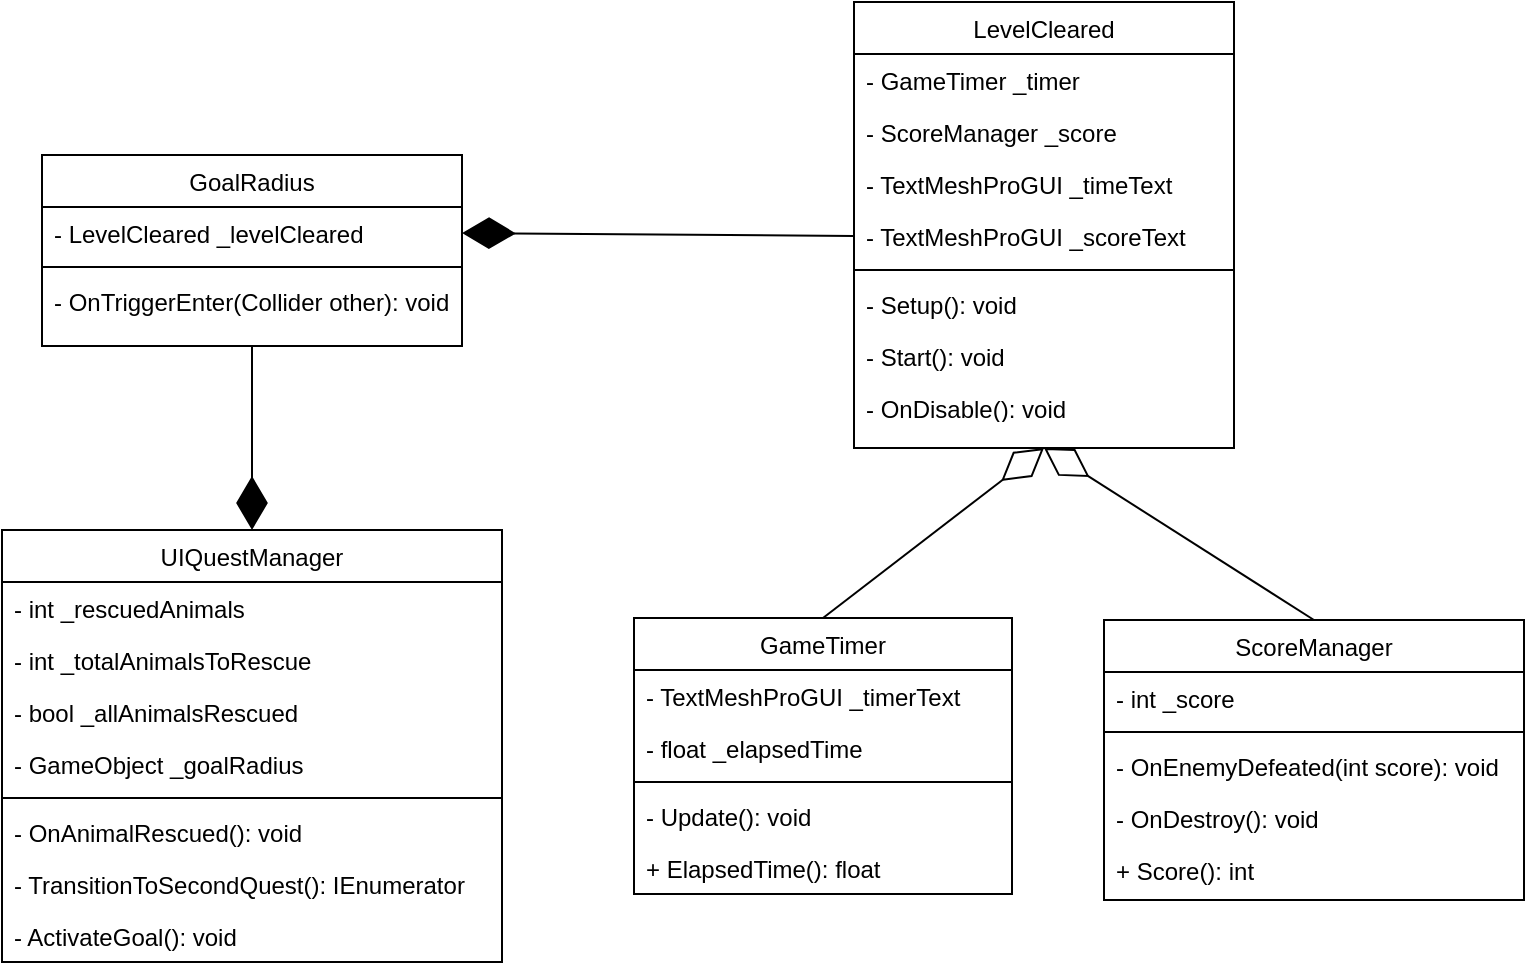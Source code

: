 <mxfile version="26.1.3">
  <diagram id="C5RBs43oDa-KdzZeNtuy" name="Page-1">
    <mxGraphModel dx="2077" dy="751" grid="1" gridSize="10" guides="1" tooltips="1" connect="1" arrows="1" fold="1" page="1" pageScale="1" pageWidth="827" pageHeight="1169" math="0" shadow="0">
      <root>
        <mxCell id="WIyWlLk6GJQsqaUBKTNV-0" />
        <mxCell id="WIyWlLk6GJQsqaUBKTNV-1" parent="WIyWlLk6GJQsqaUBKTNV-0" />
        <mxCell id="Kd66DiWtisN-GpSwpELU-14" value="UIQuestManager" style="swimlane;fontStyle=0;align=center;verticalAlign=top;childLayout=stackLayout;horizontal=1;startSize=26;horizontalStack=0;resizeParent=1;resizeLast=0;collapsible=1;marginBottom=0;rounded=0;shadow=0;strokeWidth=1;" parent="WIyWlLk6GJQsqaUBKTNV-1" vertex="1">
          <mxGeometry x="-146" y="340" width="250" height="216" as="geometry">
            <mxRectangle x="550" y="140" width="160" height="26" as="alternateBounds" />
          </mxGeometry>
        </mxCell>
        <mxCell id="Kd66DiWtisN-GpSwpELU-15" value="- int _rescuedAnimals" style="text;align=left;verticalAlign=top;spacingLeft=4;spacingRight=4;overflow=hidden;rotatable=0;points=[[0,0.5],[1,0.5]];portConstraint=eastwest;" parent="Kd66DiWtisN-GpSwpELU-14" vertex="1">
          <mxGeometry y="26" width="250" height="26" as="geometry" />
        </mxCell>
        <mxCell id="Kd66DiWtisN-GpSwpELU-16" value="- int _totalAnimalsToRescue" style="text;align=left;verticalAlign=top;spacingLeft=4;spacingRight=4;overflow=hidden;rotatable=0;points=[[0,0.5],[1,0.5]];portConstraint=eastwest;rounded=0;shadow=0;html=0;" parent="Kd66DiWtisN-GpSwpELU-14" vertex="1">
          <mxGeometry y="52" width="250" height="26" as="geometry" />
        </mxCell>
        <mxCell id="Kd66DiWtisN-GpSwpELU-72" value="- bool _allAnimalsRescued" style="text;align=left;verticalAlign=top;spacingLeft=4;spacingRight=4;overflow=hidden;rotatable=0;points=[[0,0.5],[1,0.5]];portConstraint=eastwest;rounded=0;shadow=0;html=0;" parent="Kd66DiWtisN-GpSwpELU-14" vertex="1">
          <mxGeometry y="78" width="250" height="26" as="geometry" />
        </mxCell>
        <mxCell id="Kd66DiWtisN-GpSwpELU-84" value="- GameObject _goalRadius" style="text;align=left;verticalAlign=top;spacingLeft=4;spacingRight=4;overflow=hidden;rotatable=0;points=[[0,0.5],[1,0.5]];portConstraint=eastwest;rounded=0;shadow=0;html=0;" parent="Kd66DiWtisN-GpSwpELU-14" vertex="1">
          <mxGeometry y="104" width="250" height="26" as="geometry" />
        </mxCell>
        <mxCell id="Kd66DiWtisN-GpSwpELU-20" value="" style="line;html=1;strokeWidth=1;align=left;verticalAlign=middle;spacingTop=-1;spacingLeft=3;spacingRight=3;rotatable=0;labelPosition=right;points=[];portConstraint=eastwest;" parent="Kd66DiWtisN-GpSwpELU-14" vertex="1">
          <mxGeometry y="130" width="250" height="8" as="geometry" />
        </mxCell>
        <mxCell id="Kd66DiWtisN-GpSwpELU-21" value="- OnAnimalRescued(): void" style="text;align=left;verticalAlign=top;spacingLeft=4;spacingRight=4;overflow=hidden;rotatable=0;points=[[0,0.5],[1,0.5]];portConstraint=eastwest;" parent="Kd66DiWtisN-GpSwpELU-14" vertex="1">
          <mxGeometry y="138" width="250" height="26" as="geometry" />
        </mxCell>
        <mxCell id="Kd66DiWtisN-GpSwpELU-22" value="- TransitionToSecondQuest(): IEnumerator" style="text;align=left;verticalAlign=top;spacingLeft=4;spacingRight=4;overflow=hidden;rotatable=0;points=[[0,0.5],[1,0.5]];portConstraint=eastwest;" parent="Kd66DiWtisN-GpSwpELU-14" vertex="1">
          <mxGeometry y="164" width="250" height="26" as="geometry" />
        </mxCell>
        <mxCell id="Kd66DiWtisN-GpSwpELU-40" value="- ActivateGoal(): void" style="text;align=left;verticalAlign=top;spacingLeft=4;spacingRight=4;overflow=hidden;rotatable=0;points=[[0,0.5],[1,0.5]];portConstraint=eastwest;" parent="Kd66DiWtisN-GpSwpELU-14" vertex="1">
          <mxGeometry y="190" width="250" height="26" as="geometry" />
        </mxCell>
        <mxCell id="Kd66DiWtisN-GpSwpELU-49" value="ScoreManager" style="swimlane;fontStyle=0;align=center;verticalAlign=top;childLayout=stackLayout;horizontal=1;startSize=26;horizontalStack=0;resizeParent=1;resizeLast=0;collapsible=1;marginBottom=0;rounded=0;shadow=0;strokeWidth=1;" parent="WIyWlLk6GJQsqaUBKTNV-1" vertex="1">
          <mxGeometry x="405" y="385" width="210" height="140" as="geometry">
            <mxRectangle x="550" y="140" width="160" height="26" as="alternateBounds" />
          </mxGeometry>
        </mxCell>
        <mxCell id="Kd66DiWtisN-GpSwpELU-50" value="- int _score" style="text;align=left;verticalAlign=top;spacingLeft=4;spacingRight=4;overflow=hidden;rotatable=0;points=[[0,0.5],[1,0.5]];portConstraint=eastwest;" parent="Kd66DiWtisN-GpSwpELU-49" vertex="1">
          <mxGeometry y="26" width="210" height="26" as="geometry" />
        </mxCell>
        <mxCell id="Kd66DiWtisN-GpSwpELU-52" value="" style="line;html=1;strokeWidth=1;align=left;verticalAlign=middle;spacingTop=-1;spacingLeft=3;spacingRight=3;rotatable=0;labelPosition=right;points=[];portConstraint=eastwest;" parent="Kd66DiWtisN-GpSwpELU-49" vertex="1">
          <mxGeometry y="52" width="210" height="8" as="geometry" />
        </mxCell>
        <mxCell id="Kd66DiWtisN-GpSwpELU-53" value="- OnEnemyDefeated(int score): void" style="text;align=left;verticalAlign=top;spacingLeft=4;spacingRight=4;overflow=hidden;rotatable=0;points=[[0,0.5],[1,0.5]];portConstraint=eastwest;" parent="Kd66DiWtisN-GpSwpELU-49" vertex="1">
          <mxGeometry y="60" width="210" height="26" as="geometry" />
        </mxCell>
        <mxCell id="Kd66DiWtisN-GpSwpELU-54" value="- OnDestroy(): void" style="text;align=left;verticalAlign=top;spacingLeft=4;spacingRight=4;overflow=hidden;rotatable=0;points=[[0,0.5],[1,0.5]];portConstraint=eastwest;" parent="Kd66DiWtisN-GpSwpELU-49" vertex="1">
          <mxGeometry y="86" width="210" height="26" as="geometry" />
        </mxCell>
        <mxCell id="Kd66DiWtisN-GpSwpELU-55" value="+ Score(): int" style="text;align=left;verticalAlign=top;spacingLeft=4;spacingRight=4;overflow=hidden;rotatable=0;points=[[0,0.5],[1,0.5]];portConstraint=eastwest;" parent="Kd66DiWtisN-GpSwpELU-49" vertex="1">
          <mxGeometry y="112" width="210" height="26" as="geometry" />
        </mxCell>
        <mxCell id="Kd66DiWtisN-GpSwpELU-56" value="GameTimer" style="swimlane;fontStyle=0;align=center;verticalAlign=top;childLayout=stackLayout;horizontal=1;startSize=26;horizontalStack=0;resizeParent=1;resizeLast=0;collapsible=1;marginBottom=0;rounded=0;shadow=0;strokeWidth=1;" parent="WIyWlLk6GJQsqaUBKTNV-1" vertex="1">
          <mxGeometry x="170" y="384" width="189" height="138" as="geometry">
            <mxRectangle x="550" y="140" width="160" height="26" as="alternateBounds" />
          </mxGeometry>
        </mxCell>
        <mxCell id="Kd66DiWtisN-GpSwpELU-57" value="- TextMeshProGUI _timerText" style="text;align=left;verticalAlign=top;spacingLeft=4;spacingRight=4;overflow=hidden;rotatable=0;points=[[0,0.5],[1,0.5]];portConstraint=eastwest;" parent="Kd66DiWtisN-GpSwpELU-56" vertex="1">
          <mxGeometry y="26" width="189" height="26" as="geometry" />
        </mxCell>
        <mxCell id="Kd66DiWtisN-GpSwpELU-58" value="- float _elapsedTime" style="text;align=left;verticalAlign=top;spacingLeft=4;spacingRight=4;overflow=hidden;rotatable=0;points=[[0,0.5],[1,0.5]];portConstraint=eastwest;rounded=0;shadow=0;html=0;" parent="Kd66DiWtisN-GpSwpELU-56" vertex="1">
          <mxGeometry y="52" width="189" height="26" as="geometry" />
        </mxCell>
        <mxCell id="Kd66DiWtisN-GpSwpELU-59" value="" style="line;html=1;strokeWidth=1;align=left;verticalAlign=middle;spacingTop=-1;spacingLeft=3;spacingRight=3;rotatable=0;labelPosition=right;points=[];portConstraint=eastwest;" parent="Kd66DiWtisN-GpSwpELU-56" vertex="1">
          <mxGeometry y="78" width="189" height="8" as="geometry" />
        </mxCell>
        <mxCell id="Kd66DiWtisN-GpSwpELU-60" value="- Update(): void&#xa;" style="text;align=left;verticalAlign=top;spacingLeft=4;spacingRight=4;overflow=hidden;rotatable=0;points=[[0,0.5],[1,0.5]];portConstraint=eastwest;" parent="Kd66DiWtisN-GpSwpELU-56" vertex="1">
          <mxGeometry y="86" width="189" height="26" as="geometry" />
        </mxCell>
        <mxCell id="Kd66DiWtisN-GpSwpELU-71" value="+ ElapsedTime(): float" style="text;align=left;verticalAlign=top;spacingLeft=4;spacingRight=4;overflow=hidden;rotatable=0;points=[[0,0.5],[1,0.5]];portConstraint=eastwest;" parent="Kd66DiWtisN-GpSwpELU-56" vertex="1">
          <mxGeometry y="112" width="189" height="26" as="geometry" />
        </mxCell>
        <mxCell id="Kd66DiWtisN-GpSwpELU-63" value="LevelCleared" style="swimlane;fontStyle=0;align=center;verticalAlign=top;childLayout=stackLayout;horizontal=1;startSize=26;horizontalStack=0;resizeParent=1;resizeLast=0;collapsible=1;marginBottom=0;rounded=0;shadow=0;strokeWidth=1;" parent="WIyWlLk6GJQsqaUBKTNV-1" vertex="1">
          <mxGeometry x="280" y="76" width="190" height="223" as="geometry">
            <mxRectangle x="550" y="140" width="160" height="26" as="alternateBounds" />
          </mxGeometry>
        </mxCell>
        <mxCell id="Kd66DiWtisN-GpSwpELU-64" value="- GameTimer _timer" style="text;align=left;verticalAlign=top;spacingLeft=4;spacingRight=4;overflow=hidden;rotatable=0;points=[[0,0.5],[1,0.5]];portConstraint=eastwest;" parent="Kd66DiWtisN-GpSwpELU-63" vertex="1">
          <mxGeometry y="26" width="190" height="26" as="geometry" />
        </mxCell>
        <mxCell id="kq-QDOV4MkXscrJg1RyK-0" value="- ScoreManager _score" style="text;align=left;verticalAlign=top;spacingLeft=4;spacingRight=4;overflow=hidden;rotatable=0;points=[[0,0.5],[1,0.5]];portConstraint=eastwest;" parent="Kd66DiWtisN-GpSwpELU-63" vertex="1">
          <mxGeometry y="52" width="190" height="26" as="geometry" />
        </mxCell>
        <mxCell id="Kd66DiWtisN-GpSwpELU-65" value="- TextMeshProGUI _timeText" style="text;align=left;verticalAlign=top;spacingLeft=4;spacingRight=4;overflow=hidden;rotatable=0;points=[[0,0.5],[1,0.5]];portConstraint=eastwest;rounded=0;shadow=0;html=0;" parent="Kd66DiWtisN-GpSwpELU-63" vertex="1">
          <mxGeometry y="78" width="190" height="26" as="geometry" />
        </mxCell>
        <mxCell id="Kd66DiWtisN-GpSwpELU-70" value="- TextMeshProGUI _scoreText" style="text;align=left;verticalAlign=top;spacingLeft=4;spacingRight=4;overflow=hidden;rotatable=0;points=[[0,0.5],[1,0.5]];portConstraint=eastwest;rounded=0;shadow=0;html=0;" parent="Kd66DiWtisN-GpSwpELU-63" vertex="1">
          <mxGeometry y="104" width="190" height="26" as="geometry" />
        </mxCell>
        <mxCell id="Kd66DiWtisN-GpSwpELU-66" value="" style="line;html=1;strokeWidth=1;align=left;verticalAlign=middle;spacingTop=-1;spacingLeft=3;spacingRight=3;rotatable=0;labelPosition=right;points=[];portConstraint=eastwest;" parent="Kd66DiWtisN-GpSwpELU-63" vertex="1">
          <mxGeometry y="130" width="190" height="8" as="geometry" />
        </mxCell>
        <mxCell id="Kd66DiWtisN-GpSwpELU-67" value="- Setup(): void" style="text;align=left;verticalAlign=top;spacingLeft=4;spacingRight=4;overflow=hidden;rotatable=0;points=[[0,0.5],[1,0.5]];portConstraint=eastwest;" parent="Kd66DiWtisN-GpSwpELU-63" vertex="1">
          <mxGeometry y="138" width="190" height="26" as="geometry" />
        </mxCell>
        <mxCell id="Kd66DiWtisN-GpSwpELU-68" value="- Start(): void" style="text;align=left;verticalAlign=top;spacingLeft=4;spacingRight=4;overflow=hidden;rotatable=0;points=[[0,0.5],[1,0.5]];portConstraint=eastwest;" parent="Kd66DiWtisN-GpSwpELU-63" vertex="1">
          <mxGeometry y="164" width="190" height="26" as="geometry" />
        </mxCell>
        <mxCell id="Kd66DiWtisN-GpSwpELU-69" value="- OnDisable(): void" style="text;align=left;verticalAlign=top;spacingLeft=4;spacingRight=4;overflow=hidden;rotatable=0;points=[[0,0.5],[1,0.5]];portConstraint=eastwest;" parent="Kd66DiWtisN-GpSwpELU-63" vertex="1">
          <mxGeometry y="190" width="190" height="16" as="geometry" />
        </mxCell>
        <mxCell id="Kd66DiWtisN-GpSwpELU-74" value="GoalRadius" style="swimlane;fontStyle=0;align=center;verticalAlign=top;childLayout=stackLayout;horizontal=1;startSize=26;horizontalStack=0;resizeParent=1;resizeLast=0;collapsible=1;marginBottom=0;rounded=0;shadow=0;strokeWidth=1;" parent="WIyWlLk6GJQsqaUBKTNV-1" vertex="1">
          <mxGeometry x="-126" y="152.5" width="210" height="95.5" as="geometry">
            <mxRectangle x="550" y="140" width="160" height="26" as="alternateBounds" />
          </mxGeometry>
        </mxCell>
        <mxCell id="Kd66DiWtisN-GpSwpELU-75" value="- LevelCleared _levelCleared" style="text;align=left;verticalAlign=top;spacingLeft=4;spacingRight=4;overflow=hidden;rotatable=0;points=[[0,0.5],[1,0.5]];portConstraint=eastwest;" parent="Kd66DiWtisN-GpSwpELU-74" vertex="1">
          <mxGeometry y="26" width="210" height="26" as="geometry" />
        </mxCell>
        <mxCell id="Kd66DiWtisN-GpSwpELU-77" value="" style="line;html=1;strokeWidth=1;align=left;verticalAlign=middle;spacingTop=-1;spacingLeft=3;spacingRight=3;rotatable=0;labelPosition=right;points=[];portConstraint=eastwest;" parent="Kd66DiWtisN-GpSwpELU-74" vertex="1">
          <mxGeometry y="52" width="210" height="8" as="geometry" />
        </mxCell>
        <mxCell id="Kd66DiWtisN-GpSwpELU-79" value="- OnTriggerEnter(Collider other): void" style="text;align=left;verticalAlign=top;spacingLeft=4;spacingRight=4;overflow=hidden;rotatable=0;points=[[0,0.5],[1,0.5]];portConstraint=eastwest;" parent="Kd66DiWtisN-GpSwpELU-74" vertex="1">
          <mxGeometry y="60" width="210" height="26" as="geometry" />
        </mxCell>
        <mxCell id="Kd66DiWtisN-GpSwpELU-82" value="" style="endArrow=diamondThin;endFill=1;endSize=24;html=1;rounded=0;entryX=1;entryY=0.5;entryDx=0;entryDy=0;exitX=0;exitY=0.5;exitDx=0;exitDy=0;" parent="WIyWlLk6GJQsqaUBKTNV-1" source="Kd66DiWtisN-GpSwpELU-70" target="Kd66DiWtisN-GpSwpELU-75" edge="1">
          <mxGeometry width="160" relative="1" as="geometry">
            <mxPoint x="30" y="380" as="sourcePoint" />
            <mxPoint x="190" y="380" as="targetPoint" />
          </mxGeometry>
        </mxCell>
        <mxCell id="Kd66DiWtisN-GpSwpELU-83" value="" style="endArrow=diamondThin;endFill=0;endSize=24;html=1;rounded=0;exitX=0.5;exitY=0;exitDx=0;exitDy=0;entryX=0.5;entryY=1;entryDx=0;entryDy=0;" parent="WIyWlLk6GJQsqaUBKTNV-1" source="Kd66DiWtisN-GpSwpELU-56" target="Kd66DiWtisN-GpSwpELU-63" edge="1">
          <mxGeometry width="160" relative="1" as="geometry">
            <mxPoint x="150" y="380" as="sourcePoint" />
            <mxPoint x="220" y="330" as="targetPoint" />
          </mxGeometry>
        </mxCell>
        <mxCell id="Kd66DiWtisN-GpSwpELU-85" value="" style="endArrow=diamondThin;endFill=1;endSize=24;html=1;rounded=0;exitX=0.5;exitY=1;exitDx=0;exitDy=0;entryX=0.5;entryY=0;entryDx=0;entryDy=0;" parent="WIyWlLk6GJQsqaUBKTNV-1" source="Kd66DiWtisN-GpSwpELU-74" target="Kd66DiWtisN-GpSwpELU-14" edge="1">
          <mxGeometry width="160" relative="1" as="geometry">
            <mxPoint x="150" y="380" as="sourcePoint" />
            <mxPoint x="310" y="380" as="targetPoint" />
          </mxGeometry>
        </mxCell>
        <mxCell id="Kd66DiWtisN-GpSwpELU-86" value="" style="endArrow=diamondThin;endFill=0;endSize=24;html=1;rounded=0;exitX=0.5;exitY=0;exitDx=0;exitDy=0;entryX=0.5;entryY=1;entryDx=0;entryDy=0;" parent="WIyWlLk6GJQsqaUBKTNV-1" source="Kd66DiWtisN-GpSwpELU-49" target="Kd66DiWtisN-GpSwpELU-63" edge="1">
          <mxGeometry width="160" relative="1" as="geometry">
            <mxPoint x="275" y="394" as="sourcePoint" />
            <mxPoint x="390" y="330" as="targetPoint" />
          </mxGeometry>
        </mxCell>
      </root>
    </mxGraphModel>
  </diagram>
</mxfile>
